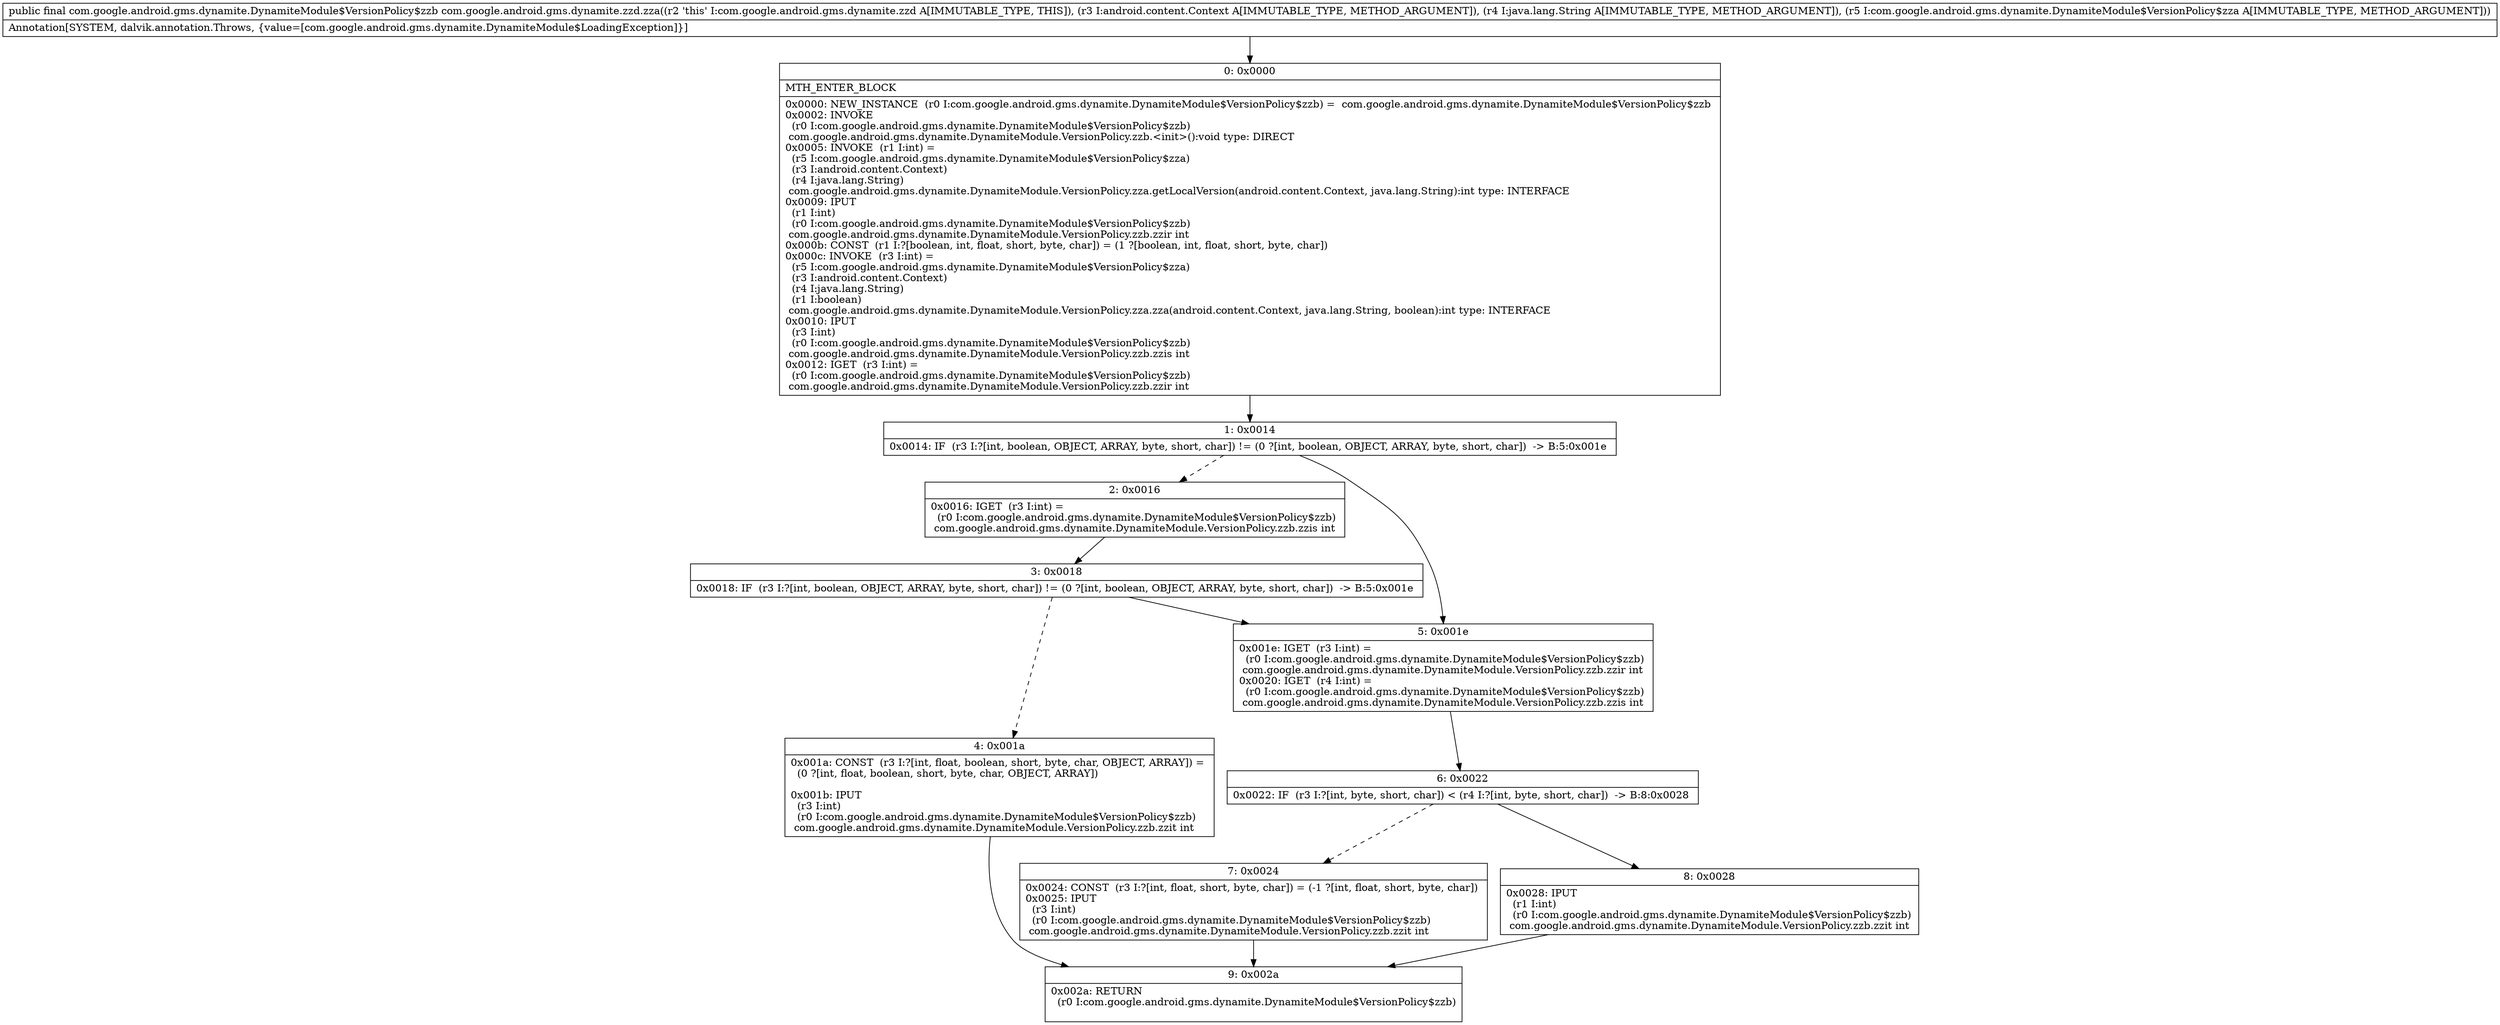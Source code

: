 digraph "CFG forcom.google.android.gms.dynamite.zzd.zza(Landroid\/content\/Context;Ljava\/lang\/String;Lcom\/google\/android\/gms\/dynamite\/DynamiteModule$VersionPolicy$zza;)Lcom\/google\/android\/gms\/dynamite\/DynamiteModule$VersionPolicy$zzb;" {
Node_0 [shape=record,label="{0\:\ 0x0000|MTH_ENTER_BLOCK\l|0x0000: NEW_INSTANCE  (r0 I:com.google.android.gms.dynamite.DynamiteModule$VersionPolicy$zzb) =  com.google.android.gms.dynamite.DynamiteModule$VersionPolicy$zzb \l0x0002: INVOKE  \l  (r0 I:com.google.android.gms.dynamite.DynamiteModule$VersionPolicy$zzb)\l com.google.android.gms.dynamite.DynamiteModule.VersionPolicy.zzb.\<init\>():void type: DIRECT \l0x0005: INVOKE  (r1 I:int) = \l  (r5 I:com.google.android.gms.dynamite.DynamiteModule$VersionPolicy$zza)\l  (r3 I:android.content.Context)\l  (r4 I:java.lang.String)\l com.google.android.gms.dynamite.DynamiteModule.VersionPolicy.zza.getLocalVersion(android.content.Context, java.lang.String):int type: INTERFACE \l0x0009: IPUT  \l  (r1 I:int)\l  (r0 I:com.google.android.gms.dynamite.DynamiteModule$VersionPolicy$zzb)\l com.google.android.gms.dynamite.DynamiteModule.VersionPolicy.zzb.zzir int \l0x000b: CONST  (r1 I:?[boolean, int, float, short, byte, char]) = (1 ?[boolean, int, float, short, byte, char]) \l0x000c: INVOKE  (r3 I:int) = \l  (r5 I:com.google.android.gms.dynamite.DynamiteModule$VersionPolicy$zza)\l  (r3 I:android.content.Context)\l  (r4 I:java.lang.String)\l  (r1 I:boolean)\l com.google.android.gms.dynamite.DynamiteModule.VersionPolicy.zza.zza(android.content.Context, java.lang.String, boolean):int type: INTERFACE \l0x0010: IPUT  \l  (r3 I:int)\l  (r0 I:com.google.android.gms.dynamite.DynamiteModule$VersionPolicy$zzb)\l com.google.android.gms.dynamite.DynamiteModule.VersionPolicy.zzb.zzis int \l0x0012: IGET  (r3 I:int) = \l  (r0 I:com.google.android.gms.dynamite.DynamiteModule$VersionPolicy$zzb)\l com.google.android.gms.dynamite.DynamiteModule.VersionPolicy.zzb.zzir int \l}"];
Node_1 [shape=record,label="{1\:\ 0x0014|0x0014: IF  (r3 I:?[int, boolean, OBJECT, ARRAY, byte, short, char]) != (0 ?[int, boolean, OBJECT, ARRAY, byte, short, char])  \-\> B:5:0x001e \l}"];
Node_2 [shape=record,label="{2\:\ 0x0016|0x0016: IGET  (r3 I:int) = \l  (r0 I:com.google.android.gms.dynamite.DynamiteModule$VersionPolicy$zzb)\l com.google.android.gms.dynamite.DynamiteModule.VersionPolicy.zzb.zzis int \l}"];
Node_3 [shape=record,label="{3\:\ 0x0018|0x0018: IF  (r3 I:?[int, boolean, OBJECT, ARRAY, byte, short, char]) != (0 ?[int, boolean, OBJECT, ARRAY, byte, short, char])  \-\> B:5:0x001e \l}"];
Node_4 [shape=record,label="{4\:\ 0x001a|0x001a: CONST  (r3 I:?[int, float, boolean, short, byte, char, OBJECT, ARRAY]) = \l  (0 ?[int, float, boolean, short, byte, char, OBJECT, ARRAY])\l \l0x001b: IPUT  \l  (r3 I:int)\l  (r0 I:com.google.android.gms.dynamite.DynamiteModule$VersionPolicy$zzb)\l com.google.android.gms.dynamite.DynamiteModule.VersionPolicy.zzb.zzit int \l}"];
Node_5 [shape=record,label="{5\:\ 0x001e|0x001e: IGET  (r3 I:int) = \l  (r0 I:com.google.android.gms.dynamite.DynamiteModule$VersionPolicy$zzb)\l com.google.android.gms.dynamite.DynamiteModule.VersionPolicy.zzb.zzir int \l0x0020: IGET  (r4 I:int) = \l  (r0 I:com.google.android.gms.dynamite.DynamiteModule$VersionPolicy$zzb)\l com.google.android.gms.dynamite.DynamiteModule.VersionPolicy.zzb.zzis int \l}"];
Node_6 [shape=record,label="{6\:\ 0x0022|0x0022: IF  (r3 I:?[int, byte, short, char]) \< (r4 I:?[int, byte, short, char])  \-\> B:8:0x0028 \l}"];
Node_7 [shape=record,label="{7\:\ 0x0024|0x0024: CONST  (r3 I:?[int, float, short, byte, char]) = (\-1 ?[int, float, short, byte, char]) \l0x0025: IPUT  \l  (r3 I:int)\l  (r0 I:com.google.android.gms.dynamite.DynamiteModule$VersionPolicy$zzb)\l com.google.android.gms.dynamite.DynamiteModule.VersionPolicy.zzb.zzit int \l}"];
Node_8 [shape=record,label="{8\:\ 0x0028|0x0028: IPUT  \l  (r1 I:int)\l  (r0 I:com.google.android.gms.dynamite.DynamiteModule$VersionPolicy$zzb)\l com.google.android.gms.dynamite.DynamiteModule.VersionPolicy.zzb.zzit int \l}"];
Node_9 [shape=record,label="{9\:\ 0x002a|0x002a: RETURN  \l  (r0 I:com.google.android.gms.dynamite.DynamiteModule$VersionPolicy$zzb)\l \l}"];
MethodNode[shape=record,label="{public final com.google.android.gms.dynamite.DynamiteModule$VersionPolicy$zzb com.google.android.gms.dynamite.zzd.zza((r2 'this' I:com.google.android.gms.dynamite.zzd A[IMMUTABLE_TYPE, THIS]), (r3 I:android.content.Context A[IMMUTABLE_TYPE, METHOD_ARGUMENT]), (r4 I:java.lang.String A[IMMUTABLE_TYPE, METHOD_ARGUMENT]), (r5 I:com.google.android.gms.dynamite.DynamiteModule$VersionPolicy$zza A[IMMUTABLE_TYPE, METHOD_ARGUMENT]))  | Annotation[SYSTEM, dalvik.annotation.Throws, \{value=[com.google.android.gms.dynamite.DynamiteModule$LoadingException]\}]\l}"];
MethodNode -> Node_0;
Node_0 -> Node_1;
Node_1 -> Node_2[style=dashed];
Node_1 -> Node_5;
Node_2 -> Node_3;
Node_3 -> Node_4[style=dashed];
Node_3 -> Node_5;
Node_4 -> Node_9;
Node_5 -> Node_6;
Node_6 -> Node_7[style=dashed];
Node_6 -> Node_8;
Node_7 -> Node_9;
Node_8 -> Node_9;
}

